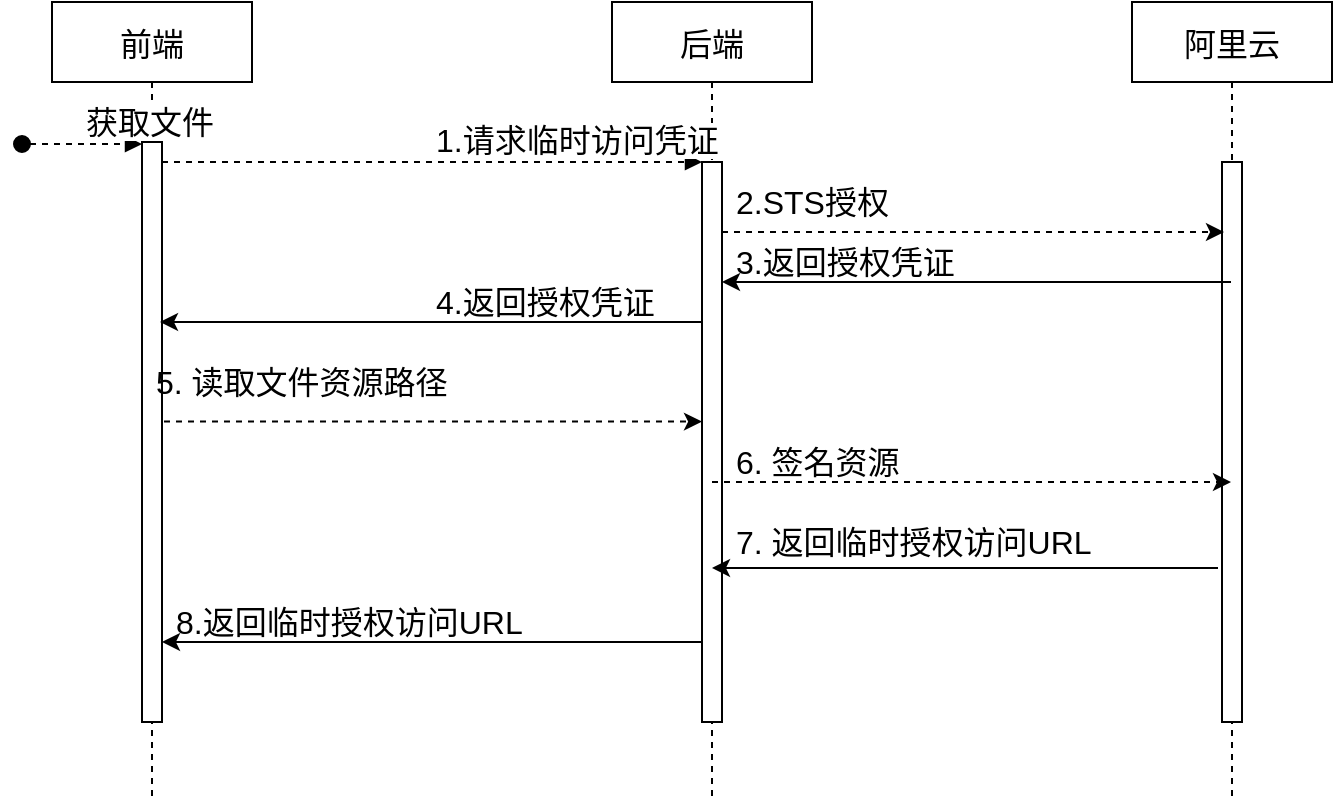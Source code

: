 <mxfile version="13.6.2" type="device"><diagram id="6U9a5fE6SkGZxl6ieJE6" name="Page-1"><mxGraphModel dx="1942" dy="751" grid="1" gridSize="10" guides="1" tooltips="1" connect="1" arrows="1" fold="1" page="1" pageScale="1" pageWidth="850" pageHeight="1100" math="0" shadow="0"><root><mxCell id="0"/><mxCell id="1" parent="0"/><mxCell id="JLzyOyo2CRp0hW1V4RoE-1" value="前端" style="shape=umlLifeline;perimeter=lifelinePerimeter;container=1;collapsible=0;recursiveResize=0;rounded=0;shadow=0;strokeWidth=1;fontSize=16;" vertex="1" parent="1"><mxGeometry x="20" y="80" width="100" height="400" as="geometry"/></mxCell><mxCell id="JLzyOyo2CRp0hW1V4RoE-2" value="" style="points=[];perimeter=orthogonalPerimeter;rounded=0;shadow=0;strokeWidth=1;fontSize=16;align=left;" vertex="1" parent="JLzyOyo2CRp0hW1V4RoE-1"><mxGeometry x="45" y="70" width="10" height="290" as="geometry"/></mxCell><mxCell id="JLzyOyo2CRp0hW1V4RoE-3" value="获取文件 " style="verticalAlign=bottom;startArrow=oval;endArrow=block;startSize=8;shadow=0;strokeWidth=1;fontSize=16;dashed=1;align=left;" edge="1" parent="JLzyOyo2CRp0hW1V4RoE-1"><mxGeometry relative="1" as="geometry"><mxPoint x="-15" y="71" as="sourcePoint"/><mxPoint x="45" y="71" as="targetPoint"/></mxGeometry></mxCell><mxCell id="JLzyOyo2CRp0hW1V4RoE-4" value="后端" style="shape=umlLifeline;perimeter=lifelinePerimeter;container=1;collapsible=0;recursiveResize=0;rounded=0;shadow=0;strokeWidth=1;fontSize=16;" vertex="1" parent="1"><mxGeometry x="300" y="80" width="100" height="400" as="geometry"/></mxCell><mxCell id="JLzyOyo2CRp0hW1V4RoE-5" value="" style="points=[];perimeter=orthogonalPerimeter;rounded=0;shadow=0;strokeWidth=1;fontSize=16;align=left;" vertex="1" parent="JLzyOyo2CRp0hW1V4RoE-4"><mxGeometry x="45" y="80" width="10" height="280" as="geometry"/></mxCell><mxCell id="JLzyOyo2CRp0hW1V4RoE-6" value="1.请求临时访问凭证" style="verticalAlign=bottom;endArrow=block;entryX=0;entryY=0;shadow=0;strokeWidth=1;fontSize=16;dashed=1;align=left;" edge="1" parent="1" source="JLzyOyo2CRp0hW1V4RoE-2" target="JLzyOyo2CRp0hW1V4RoE-5"><mxGeometry relative="1" as="geometry"><mxPoint x="275" y="160" as="sourcePoint"/></mxGeometry></mxCell><mxCell id="JLzyOyo2CRp0hW1V4RoE-7" value="阿里云" style="shape=umlLifeline;perimeter=lifelinePerimeter;container=1;collapsible=0;recursiveResize=0;rounded=0;shadow=0;strokeWidth=1;fontSize=16;" vertex="1" parent="1"><mxGeometry x="560" y="80" width="100" height="400" as="geometry"/></mxCell><mxCell id="JLzyOyo2CRp0hW1V4RoE-8" value="" style="points=[];perimeter=orthogonalPerimeter;rounded=0;shadow=0;strokeWidth=1;fontSize=16;" vertex="1" parent="JLzyOyo2CRp0hW1V4RoE-7"><mxGeometry x="45" y="80" width="10" height="280" as="geometry"/></mxCell><mxCell id="JLzyOyo2CRp0hW1V4RoE-9" value="" style="endArrow=classic;html=1;fontSize=16;exitX=1;exitY=0.125;exitDx=0;exitDy=0;exitPerimeter=0;entryX=0.1;entryY=0.125;entryDx=0;entryDy=0;entryPerimeter=0;dashed=1;align=left;" edge="1" parent="1" source="JLzyOyo2CRp0hW1V4RoE-5" target="JLzyOyo2CRp0hW1V4RoE-8"><mxGeometry width="50" height="50" relative="1" as="geometry"><mxPoint x="390" y="230" as="sourcePoint"/><mxPoint x="520" y="180" as="targetPoint"/></mxGeometry></mxCell><mxCell id="JLzyOyo2CRp0hW1V4RoE-10" value="2.STS授权" style="text;html=1;align=left;verticalAlign=middle;resizable=0;points=[];autosize=1;fontSize=16;" vertex="1" parent="1"><mxGeometry x="360" y="170" width="90" height="20" as="geometry"/></mxCell><mxCell id="JLzyOyo2CRp0hW1V4RoE-11" value="" style="endArrow=classic;html=1;fontSize=16;align=left;" edge="1" parent="1" source="JLzyOyo2CRp0hW1V4RoE-7"><mxGeometry width="50" height="50" relative="1" as="geometry"><mxPoint x="525" y="220" as="sourcePoint"/><mxPoint x="355" y="220" as="targetPoint"/></mxGeometry></mxCell><mxCell id="JLzyOyo2CRp0hW1V4RoE-12" value="3.返回授权凭证" style="text;html=1;align=left;verticalAlign=middle;resizable=0;points=[];autosize=1;fontSize=16;" vertex="1" parent="1"><mxGeometry x="360" y="200" width="120" height="20" as="geometry"/></mxCell><mxCell id="JLzyOyo2CRp0hW1V4RoE-13" value="" style="endArrow=classic;html=1;fontSize=16;align=left;" edge="1" parent="1"><mxGeometry width="50" height="50" relative="1" as="geometry"><mxPoint x="345.5" y="240" as="sourcePoint"/><mxPoint x="74" y="240" as="targetPoint"/></mxGeometry></mxCell><mxCell id="JLzyOyo2CRp0hW1V4RoE-14" value="4.返回授权凭证" style="text;html=1;align=left;verticalAlign=middle;resizable=0;points=[];autosize=1;fontSize=16;" vertex="1" parent="1"><mxGeometry x="210" y="220" width="120" height="20" as="geometry"/></mxCell><mxCell id="JLzyOyo2CRp0hW1V4RoE-15" value="" style="endArrow=classic;html=1;dashed=1;fontSize=16;exitX=1.1;exitY=0.689;exitDx=0;exitDy=0;exitPerimeter=0;align=left;" edge="1" parent="1" target="JLzyOyo2CRp0hW1V4RoE-5"><mxGeometry width="50" height="50" relative="1" as="geometry"><mxPoint x="76" y="289.81" as="sourcePoint"/><mxPoint x="340" y="290" as="targetPoint"/></mxGeometry></mxCell><mxCell id="JLzyOyo2CRp0hW1V4RoE-16" value="5. 读取文件资源路径" style="text;html=1;align=left;verticalAlign=middle;resizable=0;points=[];autosize=1;fontSize=16;" vertex="1" parent="1"><mxGeometry x="70" y="260" width="160" height="20" as="geometry"/></mxCell><mxCell id="JLzyOyo2CRp0hW1V4RoE-21" value="" style="endArrow=classic;html=1;fontSize=16;dashed=1;align=left;" edge="1" parent="1" source="JLzyOyo2CRp0hW1V4RoE-4" target="JLzyOyo2CRp0hW1V4RoE-7"><mxGeometry width="50" height="50" relative="1" as="geometry"><mxPoint x="360" y="319" as="sourcePoint"/><mxPoint x="410" y="270" as="targetPoint"/><Array as="points"><mxPoint x="450" y="320"/></Array></mxGeometry></mxCell><mxCell id="JLzyOyo2CRp0hW1V4RoE-22" value="6. 签名资源" style="text;html=1;align=left;verticalAlign=middle;resizable=0;points=[];autosize=1;fontSize=16;" vertex="1" parent="1"><mxGeometry x="360" y="300" width="100" height="20" as="geometry"/></mxCell><mxCell id="JLzyOyo2CRp0hW1V4RoE-23" value="" style="endArrow=classic;html=1;exitX=-0.2;exitY=0.725;exitDx=0;exitDy=0;exitPerimeter=0;fontSize=16;align=left;" edge="1" parent="1" source="JLzyOyo2CRp0hW1V4RoE-8" target="JLzyOyo2CRp0hW1V4RoE-4"><mxGeometry width="50" height="50" relative="1" as="geometry"><mxPoint x="380" y="370" as="sourcePoint"/><mxPoint x="430" y="320" as="targetPoint"/></mxGeometry></mxCell><mxCell id="JLzyOyo2CRp0hW1V4RoE-24" value="7. 返回临时授权访问URL" style="text;html=1;align=left;verticalAlign=middle;resizable=0;points=[];autosize=1;fontSize=16;" vertex="1" parent="1"><mxGeometry x="360" y="340" width="190" height="20" as="geometry"/></mxCell><mxCell id="JLzyOyo2CRp0hW1V4RoE-25" value="" style="endArrow=classic;html=1;fontSize=16;align=left;" edge="1" parent="1"><mxGeometry width="50" height="50" relative="1" as="geometry"><mxPoint x="345" y="400" as="sourcePoint"/><mxPoint x="75" y="400" as="targetPoint"/></mxGeometry></mxCell><mxCell id="JLzyOyo2CRp0hW1V4RoE-27" value="8.返回临时授权访问URL" style="text;html=1;align=left;verticalAlign=middle;resizable=0;points=[];autosize=1;fontSize=16;" vertex="1" parent="1"><mxGeometry x="80" y="380" width="190" height="20" as="geometry"/></mxCell></root></mxGraphModel></diagram></mxfile>